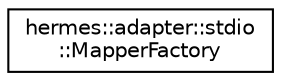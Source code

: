 digraph "Graphical Class Hierarchy"
{
 // LATEX_PDF_SIZE
  edge [fontname="Helvetica",fontsize="10",labelfontname="Helvetica",labelfontsize="10"];
  node [fontname="Helvetica",fontsize="10",shape=record];
  rankdir="LR";
  Node0 [label="hermes::adapter::stdio\l::MapperFactory",height=0.2,width=0.4,color="black", fillcolor="white", style="filled",URL="$classhermes_1_1adapter_1_1stdio_1_1_mapper_factory.html",tooltip=" "];
}
